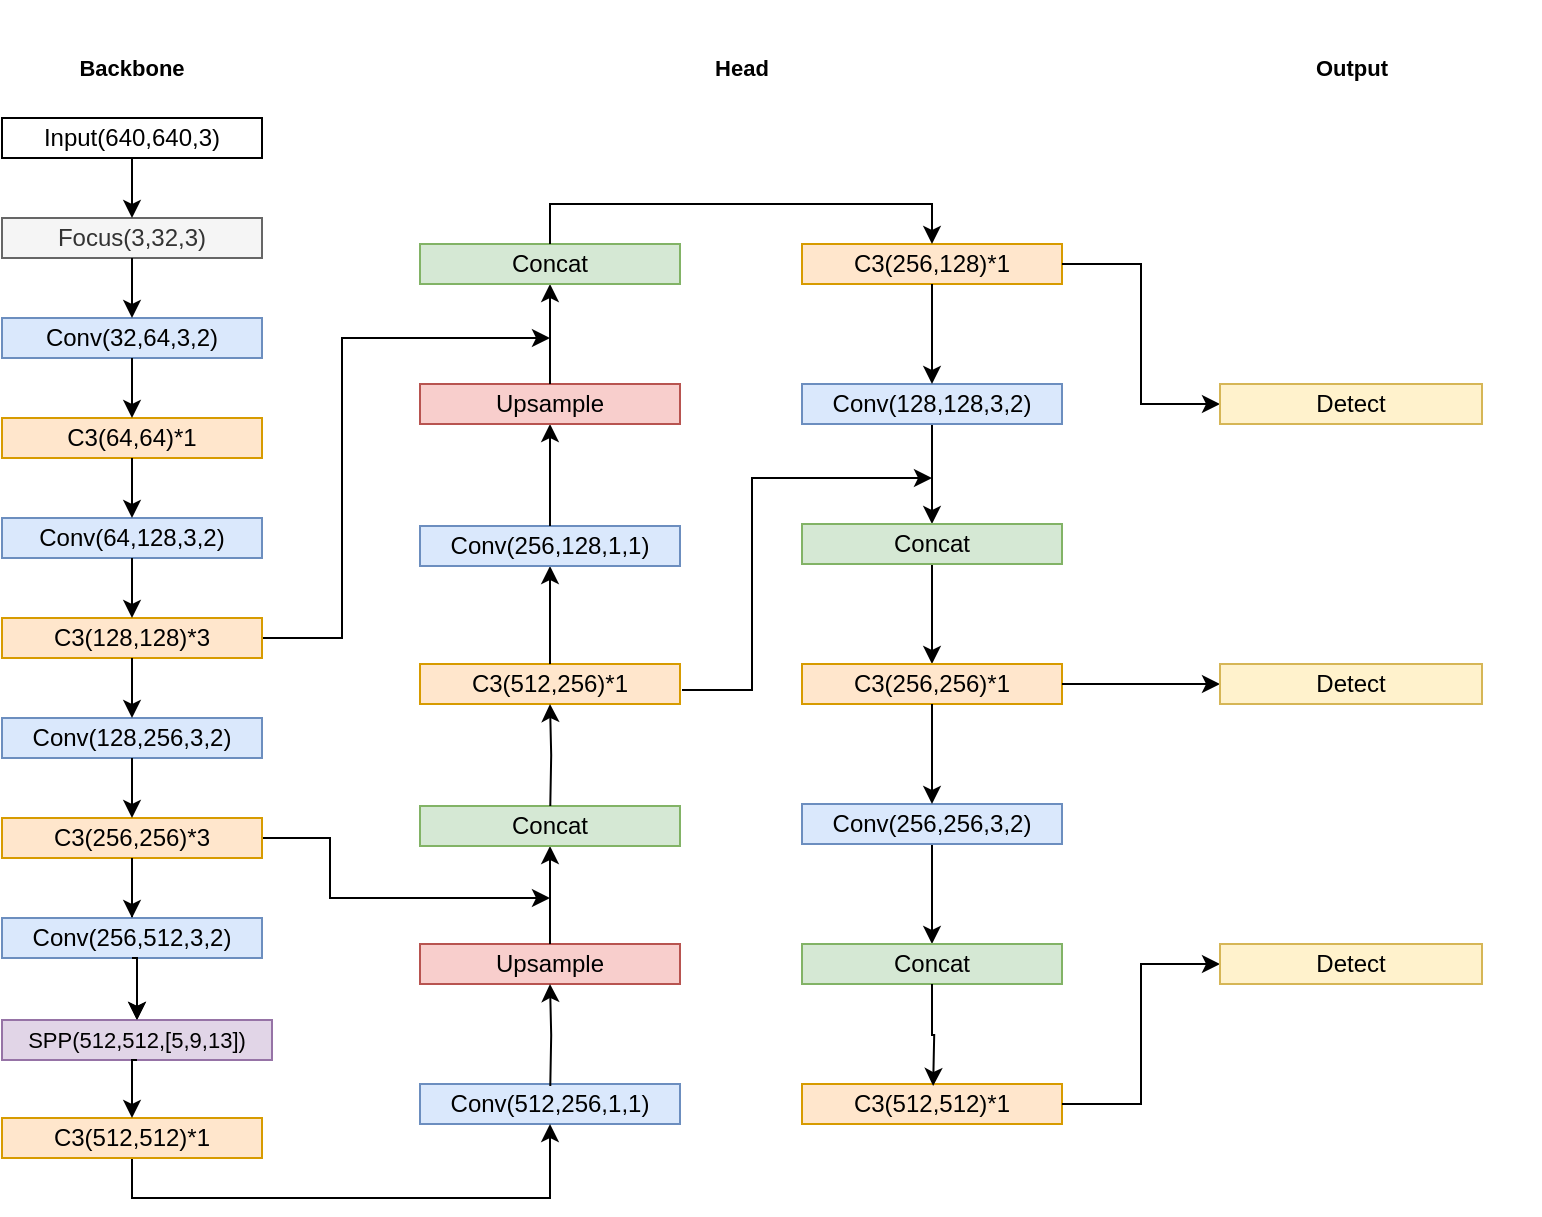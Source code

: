 <mxfile version="17.4.5" type="github">
  <diagram id="5gOkCH1_vrZO8kRT5rNJ" name="第 1 页">
    <mxGraphModel dx="1181" dy="1141" grid="0" gridSize="10" guides="1" tooltips="1" connect="1" arrows="1" fold="1" page="0" pageScale="1" pageWidth="827" pageHeight="1169" math="0" shadow="0">
      <root>
        <mxCell id="0" />
        <mxCell id="1" parent="0" />
        <mxCell id="nTik9bspRSJ3n6U7tSx7-71" value="" style="group" vertex="1" connectable="0" parent="1">
          <mxGeometry x="229" y="-25" width="769" height="579" as="geometry" />
        </mxCell>
        <mxCell id="nTik9bspRSJ3n6U7tSx7-72" value="" style="group" vertex="1" connectable="0" parent="nTik9bspRSJ3n6U7tSx7-71">
          <mxGeometry x="209" y="122" width="130" height="440" as="geometry" />
        </mxCell>
        <mxCell id="nTik9bspRSJ3n6U7tSx7-73" value="Conv(512,256,1,1)" style="rounded=0;whiteSpace=wrap;html=1;fillColor=#dae8fc;strokeColor=#6c8ebf;" vertex="1" parent="nTik9bspRSJ3n6U7tSx7-72">
          <mxGeometry y="420" width="130" height="20" as="geometry" />
        </mxCell>
        <mxCell id="nTik9bspRSJ3n6U7tSx7-74" value="Upsample" style="rounded=0;whiteSpace=wrap;html=1;fillColor=#f8cecc;strokeColor=#b85450;" vertex="1" parent="nTik9bspRSJ3n6U7tSx7-72">
          <mxGeometry y="350" width="130" height="20" as="geometry" />
        </mxCell>
        <mxCell id="nTik9bspRSJ3n6U7tSx7-75" style="edgeStyle=orthogonalEdgeStyle;rounded=0;orthogonalLoop=1;jettySize=auto;html=1;exitX=0.5;exitY=0;exitDx=0;exitDy=0;entryX=0.5;entryY=1;entryDx=0;entryDy=0;fontSize=11;" edge="1" parent="nTik9bspRSJ3n6U7tSx7-72" source="nTik9bspRSJ3n6U7tSx7-74" target="nTik9bspRSJ3n6U7tSx7-76">
          <mxGeometry relative="1" as="geometry" />
        </mxCell>
        <mxCell id="nTik9bspRSJ3n6U7tSx7-76" value="Concat" style="rounded=0;whiteSpace=wrap;html=1;fillColor=#d5e8d4;strokeColor=#82b366;" vertex="1" parent="nTik9bspRSJ3n6U7tSx7-72">
          <mxGeometry y="281" width="130" height="20" as="geometry" />
        </mxCell>
        <mxCell id="nTik9bspRSJ3n6U7tSx7-77" value="C3(512,256)*1" style="rounded=0;whiteSpace=wrap;html=1;fillColor=#ffe6cc;strokeColor=#d79b00;" vertex="1" parent="nTik9bspRSJ3n6U7tSx7-72">
          <mxGeometry y="210" width="130" height="20" as="geometry" />
        </mxCell>
        <mxCell id="nTik9bspRSJ3n6U7tSx7-78" style="edgeStyle=orthogonalEdgeStyle;rounded=0;orthogonalLoop=1;jettySize=auto;html=1;fontSize=11;entryX=0.5;entryY=1;entryDx=0;entryDy=0;" edge="1" parent="nTik9bspRSJ3n6U7tSx7-72" source="nTik9bspRSJ3n6U7tSx7-77" target="nTik9bspRSJ3n6U7tSx7-79">
          <mxGeometry relative="1" as="geometry" />
        </mxCell>
        <mxCell id="nTik9bspRSJ3n6U7tSx7-79" value="Conv(256,128,1,1)" style="rounded=0;whiteSpace=wrap;html=1;fillColor=#dae8fc;strokeColor=#6c8ebf;" vertex="1" parent="nTik9bspRSJ3n6U7tSx7-72">
          <mxGeometry y="141" width="130" height="20" as="geometry" />
        </mxCell>
        <mxCell id="nTik9bspRSJ3n6U7tSx7-80" style="edgeStyle=orthogonalEdgeStyle;rounded=0;orthogonalLoop=1;jettySize=auto;html=1;exitX=0.5;exitY=0;exitDx=0;exitDy=0;entryX=0.5;entryY=1;entryDx=0;entryDy=0;fontSize=11;" edge="1" parent="nTik9bspRSJ3n6U7tSx7-72" source="nTik9bspRSJ3n6U7tSx7-79" target="nTik9bspRSJ3n6U7tSx7-81">
          <mxGeometry relative="1" as="geometry" />
        </mxCell>
        <mxCell id="nTik9bspRSJ3n6U7tSx7-81" value="Upsample" style="rounded=0;whiteSpace=wrap;html=1;fillColor=#f8cecc;strokeColor=#b85450;" vertex="1" parent="nTik9bspRSJ3n6U7tSx7-72">
          <mxGeometry y="70" width="130" height="20" as="geometry" />
        </mxCell>
        <mxCell id="nTik9bspRSJ3n6U7tSx7-82" style="edgeStyle=orthogonalEdgeStyle;rounded=0;orthogonalLoop=1;jettySize=auto;html=1;exitX=0.5;exitY=0;exitDx=0;exitDy=0;entryX=0.5;entryY=1;entryDx=0;entryDy=0;fontSize=11;" edge="1" parent="nTik9bspRSJ3n6U7tSx7-72" source="nTik9bspRSJ3n6U7tSx7-81" target="nTik9bspRSJ3n6U7tSx7-83">
          <mxGeometry relative="1" as="geometry" />
        </mxCell>
        <mxCell id="nTik9bspRSJ3n6U7tSx7-83" value="Concat" style="rounded=0;whiteSpace=wrap;html=1;fillColor=#d5e8d4;strokeColor=#82b366;" vertex="1" parent="nTik9bspRSJ3n6U7tSx7-72">
          <mxGeometry width="130" height="20" as="geometry" />
        </mxCell>
        <mxCell id="nTik9bspRSJ3n6U7tSx7-84" value="" style="group" vertex="1" connectable="0" parent="nTik9bspRSJ3n6U7tSx7-71">
          <mxGeometry x="400" y="122" width="130" height="440" as="geometry" />
        </mxCell>
        <mxCell id="nTik9bspRSJ3n6U7tSx7-85" value="C3(256,128)*1" style="rounded=0;whiteSpace=wrap;html=1;fillColor=#ffe6cc;strokeColor=#d79b00;" vertex="1" parent="nTik9bspRSJ3n6U7tSx7-84">
          <mxGeometry width="130" height="20" as="geometry" />
        </mxCell>
        <mxCell id="nTik9bspRSJ3n6U7tSx7-86" style="edgeStyle=orthogonalEdgeStyle;rounded=0;orthogonalLoop=1;jettySize=auto;html=1;exitX=0.5;exitY=1;exitDx=0;exitDy=0;entryX=0.5;entryY=0;entryDx=0;entryDy=0;fontSize=11;" edge="1" parent="nTik9bspRSJ3n6U7tSx7-84" source="nTik9bspRSJ3n6U7tSx7-87" target="nTik9bspRSJ3n6U7tSx7-90">
          <mxGeometry relative="1" as="geometry" />
        </mxCell>
        <mxCell id="nTik9bspRSJ3n6U7tSx7-87" value="Conv(128,128,3,2)" style="rounded=0;whiteSpace=wrap;html=1;fillColor=#dae8fc;strokeColor=#6c8ebf;" vertex="1" parent="nTik9bspRSJ3n6U7tSx7-84">
          <mxGeometry y="70" width="130" height="20" as="geometry" />
        </mxCell>
        <mxCell id="nTik9bspRSJ3n6U7tSx7-88" style="edgeStyle=orthogonalEdgeStyle;rounded=0;orthogonalLoop=1;jettySize=auto;html=1;exitX=0.5;exitY=1;exitDx=0;exitDy=0;entryX=0.5;entryY=0;entryDx=0;entryDy=0;fontSize=11;" edge="1" parent="nTik9bspRSJ3n6U7tSx7-84" source="nTik9bspRSJ3n6U7tSx7-85" target="nTik9bspRSJ3n6U7tSx7-87">
          <mxGeometry relative="1" as="geometry" />
        </mxCell>
        <mxCell id="nTik9bspRSJ3n6U7tSx7-89" style="edgeStyle=orthogonalEdgeStyle;rounded=0;orthogonalLoop=1;jettySize=auto;html=1;exitX=0.5;exitY=1;exitDx=0;exitDy=0;entryX=0.5;entryY=0;entryDx=0;entryDy=0;fontSize=11;" edge="1" parent="nTik9bspRSJ3n6U7tSx7-84" source="nTik9bspRSJ3n6U7tSx7-90" target="nTik9bspRSJ3n6U7tSx7-91">
          <mxGeometry relative="1" as="geometry" />
        </mxCell>
        <mxCell id="nTik9bspRSJ3n6U7tSx7-90" value="Concat" style="rounded=0;whiteSpace=wrap;html=1;fillColor=#d5e8d4;strokeColor=#82b366;" vertex="1" parent="nTik9bspRSJ3n6U7tSx7-84">
          <mxGeometry y="140" width="130" height="20" as="geometry" />
        </mxCell>
        <mxCell id="nTik9bspRSJ3n6U7tSx7-91" value="C3(256,256)*1" style="rounded=0;whiteSpace=wrap;html=1;fillColor=#ffe6cc;strokeColor=#d79b00;" vertex="1" parent="nTik9bspRSJ3n6U7tSx7-84">
          <mxGeometry y="210" width="130" height="20" as="geometry" />
        </mxCell>
        <mxCell id="nTik9bspRSJ3n6U7tSx7-92" style="edgeStyle=orthogonalEdgeStyle;rounded=0;orthogonalLoop=1;jettySize=auto;html=1;exitX=0.5;exitY=1;exitDx=0;exitDy=0;entryX=0.5;entryY=0;entryDx=0;entryDy=0;fontSize=11;" edge="1" parent="nTik9bspRSJ3n6U7tSx7-84" source="nTik9bspRSJ3n6U7tSx7-93" target="nTik9bspRSJ3n6U7tSx7-95">
          <mxGeometry relative="1" as="geometry" />
        </mxCell>
        <mxCell id="nTik9bspRSJ3n6U7tSx7-93" value="Conv(256,256,3,2)" style="rounded=0;whiteSpace=wrap;html=1;fillColor=#dae8fc;strokeColor=#6c8ebf;" vertex="1" parent="nTik9bspRSJ3n6U7tSx7-84">
          <mxGeometry y="280" width="130" height="20" as="geometry" />
        </mxCell>
        <mxCell id="nTik9bspRSJ3n6U7tSx7-94" style="edgeStyle=orthogonalEdgeStyle;rounded=0;orthogonalLoop=1;jettySize=auto;html=1;exitX=0.5;exitY=1;exitDx=0;exitDy=0;entryX=0.5;entryY=0;entryDx=0;entryDy=0;fontSize=11;" edge="1" parent="nTik9bspRSJ3n6U7tSx7-84" source="nTik9bspRSJ3n6U7tSx7-91" target="nTik9bspRSJ3n6U7tSx7-93">
          <mxGeometry relative="1" as="geometry" />
        </mxCell>
        <mxCell id="nTik9bspRSJ3n6U7tSx7-95" value="Concat" style="rounded=0;whiteSpace=wrap;html=1;fillColor=#d5e8d4;strokeColor=#82b366;" vertex="1" parent="nTik9bspRSJ3n6U7tSx7-84">
          <mxGeometry y="350" width="130" height="20" as="geometry" />
        </mxCell>
        <mxCell id="nTik9bspRSJ3n6U7tSx7-96" value="C3(512,512)*1" style="rounded=0;whiteSpace=wrap;html=1;fillColor=#ffe6cc;strokeColor=#d79b00;" vertex="1" parent="nTik9bspRSJ3n6U7tSx7-84">
          <mxGeometry y="420" width="130" height="20" as="geometry" />
        </mxCell>
        <mxCell id="nTik9bspRSJ3n6U7tSx7-97" style="edgeStyle=orthogonalEdgeStyle;rounded=0;orthogonalLoop=1;jettySize=auto;html=1;exitX=0.5;exitY=1;exitDx=0;exitDy=0;fontSize=11;entryX=0.5;entryY=1;entryDx=0;entryDy=0;" edge="1" parent="nTik9bspRSJ3n6U7tSx7-71" target="nTik9bspRSJ3n6U7tSx7-77">
          <mxGeometry relative="1" as="geometry">
            <mxPoint x="274.143" y="403" as="sourcePoint" />
          </mxGeometry>
        </mxCell>
        <mxCell id="nTik9bspRSJ3n6U7tSx7-98" style="edgeStyle=orthogonalEdgeStyle;rounded=0;orthogonalLoop=1;jettySize=auto;html=1;exitX=0.5;exitY=1;exitDx=0;exitDy=0;fontSize=11;entryX=0.5;entryY=1;entryDx=0;entryDy=0;" edge="1" parent="nTik9bspRSJ3n6U7tSx7-71" target="nTik9bspRSJ3n6U7tSx7-74">
          <mxGeometry relative="1" as="geometry">
            <mxPoint x="274.143" y="543" as="sourcePoint" />
          </mxGeometry>
        </mxCell>
        <mxCell id="nTik9bspRSJ3n6U7tSx7-99" style="edgeStyle=orthogonalEdgeStyle;rounded=0;orthogonalLoop=1;jettySize=auto;html=1;exitX=0.5;exitY=1;exitDx=0;exitDy=0;fontSize=11;" edge="1" parent="nTik9bspRSJ3n6U7tSx7-71" source="nTik9bspRSJ3n6U7tSx7-95">
          <mxGeometry relative="1" as="geometry">
            <mxPoint x="465.571" y="543" as="targetPoint" />
          </mxGeometry>
        </mxCell>
        <mxCell id="nTik9bspRSJ3n6U7tSx7-100" value="Backbone" style="text;html=1;strokeColor=none;fillColor=none;align=center;verticalAlign=middle;whiteSpace=wrap;rounded=0;fontSize=11;strokeWidth=2;fontStyle=1;flipV=1;" vertex="1" parent="nTik9bspRSJ3n6U7tSx7-71">
          <mxGeometry x="35" y="19" width="60" height="30" as="geometry" />
        </mxCell>
        <mxCell id="nTik9bspRSJ3n6U7tSx7-101" value="Head" style="text;html=1;strokeColor=none;fillColor=none;align=center;verticalAlign=middle;whiteSpace=wrap;rounded=0;fontSize=11;strokeWidth=2;fontStyle=1;flipV=1;" vertex="1" parent="nTik9bspRSJ3n6U7tSx7-71">
          <mxGeometry x="340" y="19" width="60" height="30" as="geometry" />
        </mxCell>
        <mxCell id="nTik9bspRSJ3n6U7tSx7-102" value="Output" style="text;html=1;strokeColor=none;fillColor=none;align=center;verticalAlign=middle;whiteSpace=wrap;rounded=0;fontSize=11;strokeWidth=2;fontStyle=1;flipV=1;" vertex="1" parent="nTik9bspRSJ3n6U7tSx7-71">
          <mxGeometry x="644.5" y="19" width="60" height="30" as="geometry" />
        </mxCell>
        <mxCell id="nTik9bspRSJ3n6U7tSx7-103" style="edgeStyle=orthogonalEdgeStyle;rounded=0;orthogonalLoop=1;jettySize=auto;html=1;fontSize=11;" edge="1" parent="nTik9bspRSJ3n6U7tSx7-71">
          <mxGeometry relative="1" as="geometry">
            <mxPoint x="274" y="169" as="targetPoint" />
            <mxPoint x="130" y="319" as="sourcePoint" />
            <Array as="points">
              <mxPoint x="170" y="319" />
              <mxPoint x="170" y="169" />
            </Array>
          </mxGeometry>
        </mxCell>
        <mxCell id="nTik9bspRSJ3n6U7tSx7-104" style="edgeStyle=orthogonalEdgeStyle;rounded=0;orthogonalLoop=1;jettySize=auto;html=1;fontSize=11;" edge="1" parent="nTik9bspRSJ3n6U7tSx7-71">
          <mxGeometry relative="1" as="geometry">
            <mxPoint x="274" y="449" as="targetPoint" />
            <mxPoint x="130" y="419" as="sourcePoint" />
            <Array as="points">
              <mxPoint x="164" y="419" />
              <mxPoint x="164" y="449" />
            </Array>
          </mxGeometry>
        </mxCell>
        <mxCell id="nTik9bspRSJ3n6U7tSx7-105" style="edgeStyle=orthogonalEdgeStyle;rounded=0;orthogonalLoop=1;jettySize=auto;html=1;exitX=0.5;exitY=0;exitDx=0;exitDy=0;entryX=0.5;entryY=0;entryDx=0;entryDy=0;fontSize=11;" edge="1" parent="nTik9bspRSJ3n6U7tSx7-71" source="nTik9bspRSJ3n6U7tSx7-83" target="nTik9bspRSJ3n6U7tSx7-85">
          <mxGeometry relative="1" as="geometry" />
        </mxCell>
        <mxCell id="nTik9bspRSJ3n6U7tSx7-106" style="edgeStyle=orthogonalEdgeStyle;rounded=0;orthogonalLoop=1;jettySize=auto;html=1;fontSize=11;" edge="1" parent="nTik9bspRSJ3n6U7tSx7-71">
          <mxGeometry relative="1" as="geometry">
            <mxPoint x="465" y="239" as="targetPoint" />
            <mxPoint x="340" y="345" as="sourcePoint" />
            <Array as="points">
              <mxPoint x="340" y="345" />
              <mxPoint x="375" y="345" />
              <mxPoint x="375" y="239" />
            </Array>
          </mxGeometry>
        </mxCell>
        <mxCell id="nTik9bspRSJ3n6U7tSx7-108" style="edgeStyle=orthogonalEdgeStyle;rounded=0;orthogonalLoop=1;jettySize=auto;html=1;exitX=1;exitY=0.5;exitDx=0;exitDy=0;entryX=0;entryY=0.5;entryDx=0;entryDy=0;fontSize=11;" edge="1" parent="nTik9bspRSJ3n6U7tSx7-71" source="nTik9bspRSJ3n6U7tSx7-96" target="nTik9bspRSJ3n6U7tSx7-136">
          <mxGeometry relative="1" as="geometry" />
        </mxCell>
        <mxCell id="nTik9bspRSJ3n6U7tSx7-109" style="edgeStyle=orthogonalEdgeStyle;rounded=0;orthogonalLoop=1;jettySize=auto;html=1;exitX=1;exitY=0.5;exitDx=0;exitDy=0;entryX=0;entryY=0.5;entryDx=0;entryDy=0;fontSize=11;" edge="1" parent="nTik9bspRSJ3n6U7tSx7-71" source="nTik9bspRSJ3n6U7tSx7-91" target="nTik9bspRSJ3n6U7tSx7-135">
          <mxGeometry relative="1" as="geometry" />
        </mxCell>
        <mxCell id="nTik9bspRSJ3n6U7tSx7-110" style="edgeStyle=orthogonalEdgeStyle;rounded=0;orthogonalLoop=1;jettySize=auto;html=1;exitX=1;exitY=0.5;exitDx=0;exitDy=0;entryX=0;entryY=0.5;entryDx=0;entryDy=0;fontSize=11;" edge="1" parent="nTik9bspRSJ3n6U7tSx7-71" source="nTik9bspRSJ3n6U7tSx7-85" target="nTik9bspRSJ3n6U7tSx7-134">
          <mxGeometry relative="1" as="geometry" />
        </mxCell>
        <mxCell id="nTik9bspRSJ3n6U7tSx7-111" value="Input(640,640,3)" style="rounded=0;whiteSpace=wrap;html=1;" vertex="1" parent="nTik9bspRSJ3n6U7tSx7-71">
          <mxGeometry y="59" width="130" height="20" as="geometry" />
        </mxCell>
        <mxCell id="nTik9bspRSJ3n6U7tSx7-112" value="Focus(3,32,3)" style="rounded=0;whiteSpace=wrap;html=1;fillColor=#f5f5f5;strokeColor=#666666;fontColor=#333333;" vertex="1" parent="nTik9bspRSJ3n6U7tSx7-71">
          <mxGeometry y="109" width="130" height="20" as="geometry" />
        </mxCell>
        <mxCell id="nTik9bspRSJ3n6U7tSx7-113" style="edgeStyle=orthogonalEdgeStyle;rounded=0;orthogonalLoop=1;jettySize=auto;html=1;exitX=0.5;exitY=1;exitDx=0;exitDy=0;entryX=0.5;entryY=0;entryDx=0;entryDy=0;fontSize=11;" edge="1" parent="nTik9bspRSJ3n6U7tSx7-71" source="nTik9bspRSJ3n6U7tSx7-111" target="nTik9bspRSJ3n6U7tSx7-112">
          <mxGeometry relative="1" as="geometry" />
        </mxCell>
        <mxCell id="nTik9bspRSJ3n6U7tSx7-114" value="Conv(32,64,3,2)" style="rounded=0;whiteSpace=wrap;html=1;fillColor=#dae8fc;strokeColor=#6c8ebf;" vertex="1" parent="nTik9bspRSJ3n6U7tSx7-71">
          <mxGeometry y="159" width="130" height="20" as="geometry" />
        </mxCell>
        <mxCell id="nTik9bspRSJ3n6U7tSx7-115" style="edgeStyle=orthogonalEdgeStyle;rounded=0;orthogonalLoop=1;jettySize=auto;html=1;exitX=0.5;exitY=1;exitDx=0;exitDy=0;fontSize=11;" edge="1" parent="nTik9bspRSJ3n6U7tSx7-71" source="nTik9bspRSJ3n6U7tSx7-112" target="nTik9bspRSJ3n6U7tSx7-114">
          <mxGeometry relative="1" as="geometry" />
        </mxCell>
        <mxCell id="nTik9bspRSJ3n6U7tSx7-116" value="C3(64,64)*1" style="rounded=0;whiteSpace=wrap;html=1;fillColor=#ffe6cc;strokeColor=#d79b00;" vertex="1" parent="nTik9bspRSJ3n6U7tSx7-71">
          <mxGeometry y="209" width="130" height="20" as="geometry" />
        </mxCell>
        <mxCell id="nTik9bspRSJ3n6U7tSx7-117" style="edgeStyle=orthogonalEdgeStyle;rounded=0;orthogonalLoop=1;jettySize=auto;html=1;exitX=0.5;exitY=1;exitDx=0;exitDy=0;entryX=0.5;entryY=0;entryDx=0;entryDy=0;fontSize=11;" edge="1" parent="nTik9bspRSJ3n6U7tSx7-71" source="nTik9bspRSJ3n6U7tSx7-114" target="nTik9bspRSJ3n6U7tSx7-116">
          <mxGeometry relative="1" as="geometry" />
        </mxCell>
        <mxCell id="nTik9bspRSJ3n6U7tSx7-118" value="Conv(64,128,3,2)" style="rounded=0;whiteSpace=wrap;html=1;fillColor=#dae8fc;strokeColor=#6c8ebf;" vertex="1" parent="nTik9bspRSJ3n6U7tSx7-71">
          <mxGeometry y="259" width="130" height="20" as="geometry" />
        </mxCell>
        <mxCell id="nTik9bspRSJ3n6U7tSx7-119" style="edgeStyle=orthogonalEdgeStyle;rounded=0;orthogonalLoop=1;jettySize=auto;html=1;exitX=0.5;exitY=1;exitDx=0;exitDy=0;entryX=0.5;entryY=0;entryDx=0;entryDy=0;fontSize=11;" edge="1" parent="nTik9bspRSJ3n6U7tSx7-71" source="nTik9bspRSJ3n6U7tSx7-116" target="nTik9bspRSJ3n6U7tSx7-118">
          <mxGeometry relative="1" as="geometry" />
        </mxCell>
        <mxCell id="nTik9bspRSJ3n6U7tSx7-120" value="C3(128,128)*3" style="rounded=0;whiteSpace=wrap;html=1;fillColor=#ffe6cc;strokeColor=#d79b00;" vertex="1" parent="nTik9bspRSJ3n6U7tSx7-71">
          <mxGeometry y="309" width="130" height="20" as="geometry" />
        </mxCell>
        <mxCell id="nTik9bspRSJ3n6U7tSx7-121" style="edgeStyle=orthogonalEdgeStyle;rounded=0;orthogonalLoop=1;jettySize=auto;html=1;exitX=0.5;exitY=1;exitDx=0;exitDy=0;entryX=0.5;entryY=0;entryDx=0;entryDy=0;fontSize=11;" edge="1" parent="nTik9bspRSJ3n6U7tSx7-71" source="nTik9bspRSJ3n6U7tSx7-118" target="nTik9bspRSJ3n6U7tSx7-120">
          <mxGeometry relative="1" as="geometry" />
        </mxCell>
        <mxCell id="nTik9bspRSJ3n6U7tSx7-122" value="Conv(128,256,3,2)" style="rounded=0;whiteSpace=wrap;html=1;fillColor=#dae8fc;strokeColor=#6c8ebf;" vertex="1" parent="nTik9bspRSJ3n6U7tSx7-71">
          <mxGeometry y="359" width="130" height="20" as="geometry" />
        </mxCell>
        <mxCell id="nTik9bspRSJ3n6U7tSx7-123" style="edgeStyle=orthogonalEdgeStyle;rounded=0;orthogonalLoop=1;jettySize=auto;html=1;exitX=0.5;exitY=1;exitDx=0;exitDy=0;entryX=0.5;entryY=0;entryDx=0;entryDy=0;fontSize=11;" edge="1" parent="nTik9bspRSJ3n6U7tSx7-71" source="nTik9bspRSJ3n6U7tSx7-120" target="nTik9bspRSJ3n6U7tSx7-122">
          <mxGeometry relative="1" as="geometry" />
        </mxCell>
        <mxCell id="nTik9bspRSJ3n6U7tSx7-124" value="" style="edgeStyle=orthogonalEdgeStyle;rounded=0;orthogonalLoop=1;jettySize=auto;html=1;" edge="1" parent="nTik9bspRSJ3n6U7tSx7-71" source="nTik9bspRSJ3n6U7tSx7-125" target="nTik9bspRSJ3n6U7tSx7-129">
          <mxGeometry relative="1" as="geometry" />
        </mxCell>
        <mxCell id="nTik9bspRSJ3n6U7tSx7-125" value="C3(256,256)*3" style="rounded=0;whiteSpace=wrap;html=1;fillColor=#ffe6cc;strokeColor=#d79b00;" vertex="1" parent="nTik9bspRSJ3n6U7tSx7-71">
          <mxGeometry y="409" width="130" height="20" as="geometry" />
        </mxCell>
        <mxCell id="nTik9bspRSJ3n6U7tSx7-126" style="edgeStyle=orthogonalEdgeStyle;rounded=0;orthogonalLoop=1;jettySize=auto;html=1;exitX=0.5;exitY=1;exitDx=0;exitDy=0;entryX=0.5;entryY=0;entryDx=0;entryDy=0;fontSize=11;" edge="1" parent="nTik9bspRSJ3n6U7tSx7-71" source="nTik9bspRSJ3n6U7tSx7-122" target="nTik9bspRSJ3n6U7tSx7-125">
          <mxGeometry relative="1" as="geometry" />
        </mxCell>
        <mxCell id="nTik9bspRSJ3n6U7tSx7-127" value="Conv(256,512,3,2)" style="rounded=0;whiteSpace=wrap;html=1;fillColor=#dae8fc;strokeColor=#6c8ebf;" vertex="1" parent="nTik9bspRSJ3n6U7tSx7-71">
          <mxGeometry y="459" width="130" height="20" as="geometry" />
        </mxCell>
        <mxCell id="nTik9bspRSJ3n6U7tSx7-128" style="edgeStyle=orthogonalEdgeStyle;rounded=0;orthogonalLoop=1;jettySize=auto;html=1;exitX=0.5;exitY=1;exitDx=0;exitDy=0;entryX=0.5;entryY=0;entryDx=0;entryDy=0;fontSize=11;" edge="1" parent="nTik9bspRSJ3n6U7tSx7-71" source="nTik9bspRSJ3n6U7tSx7-125" target="nTik9bspRSJ3n6U7tSx7-127">
          <mxGeometry relative="1" as="geometry" />
        </mxCell>
        <mxCell id="nTik9bspRSJ3n6U7tSx7-129" value="&lt;font style=&quot;font-size: 11px&quot;&gt;SPP(512,512,[5,9,13])&lt;/font&gt;" style="rounded=0;whiteSpace=wrap;html=1;fillColor=#e1d5e7;strokeColor=#9673a6;" vertex="1" parent="nTik9bspRSJ3n6U7tSx7-71">
          <mxGeometry y="510" width="135" height="20" as="geometry" />
        </mxCell>
        <mxCell id="nTik9bspRSJ3n6U7tSx7-130" style="edgeStyle=orthogonalEdgeStyle;rounded=0;orthogonalLoop=1;jettySize=auto;html=1;exitX=0.5;exitY=1;exitDx=0;exitDy=0;entryX=0.5;entryY=0;entryDx=0;entryDy=0;fontSize=11;" edge="1" parent="nTik9bspRSJ3n6U7tSx7-71" source="nTik9bspRSJ3n6U7tSx7-127" target="nTik9bspRSJ3n6U7tSx7-129">
          <mxGeometry relative="1" as="geometry" />
        </mxCell>
        <mxCell id="nTik9bspRSJ3n6U7tSx7-146" style="edgeStyle=orthogonalEdgeStyle;rounded=0;orthogonalLoop=1;jettySize=auto;html=1;exitX=0.5;exitY=1;exitDx=0;exitDy=0;entryX=0.5;entryY=1;entryDx=0;entryDy=0;" edge="1" parent="nTik9bspRSJ3n6U7tSx7-71" source="nTik9bspRSJ3n6U7tSx7-131" target="nTik9bspRSJ3n6U7tSx7-73">
          <mxGeometry relative="1" as="geometry" />
        </mxCell>
        <mxCell id="nTik9bspRSJ3n6U7tSx7-131" value="C3(512,512)*1" style="rounded=0;whiteSpace=wrap;html=1;fillColor=#ffe6cc;strokeColor=#d79b00;" vertex="1" parent="nTik9bspRSJ3n6U7tSx7-71">
          <mxGeometry y="559" width="130" height="20" as="geometry" />
        </mxCell>
        <mxCell id="nTik9bspRSJ3n6U7tSx7-132" style="edgeStyle=orthogonalEdgeStyle;rounded=0;orthogonalLoop=1;jettySize=auto;html=1;exitX=0.5;exitY=1;exitDx=0;exitDy=0;entryX=0.5;entryY=0;entryDx=0;entryDy=0;fontSize=11;" edge="1" parent="nTik9bspRSJ3n6U7tSx7-71" source="nTik9bspRSJ3n6U7tSx7-129" target="nTik9bspRSJ3n6U7tSx7-131">
          <mxGeometry relative="1" as="geometry" />
        </mxCell>
        <mxCell id="nTik9bspRSJ3n6U7tSx7-133" value="" style="group" vertex="1" connectable="0" parent="nTik9bspRSJ3n6U7tSx7-71">
          <mxGeometry x="609" y="192" width="131" height="300" as="geometry" />
        </mxCell>
        <mxCell id="nTik9bspRSJ3n6U7tSx7-134" value="Detect" style="rounded=0;whiteSpace=wrap;html=1;fillColor=#fff2cc;strokeColor=#d6b656;container=0;" vertex="1" parent="nTik9bspRSJ3n6U7tSx7-133">
          <mxGeometry width="131" height="20" as="geometry" />
        </mxCell>
        <mxCell id="nTik9bspRSJ3n6U7tSx7-135" value="Detect" style="rounded=0;whiteSpace=wrap;html=1;fillColor=#fff2cc;strokeColor=#d6b656;container=0;" vertex="1" parent="nTik9bspRSJ3n6U7tSx7-133">
          <mxGeometry y="140" width="131" height="20" as="geometry" />
        </mxCell>
        <mxCell id="nTik9bspRSJ3n6U7tSx7-136" value="Detect" style="rounded=0;whiteSpace=wrap;html=1;fillColor=#fff2cc;strokeColor=#d6b656;container=0;" vertex="1" parent="nTik9bspRSJ3n6U7tSx7-133">
          <mxGeometry y="280" width="131" height="20" as="geometry" />
        </mxCell>
      </root>
    </mxGraphModel>
  </diagram>
</mxfile>
